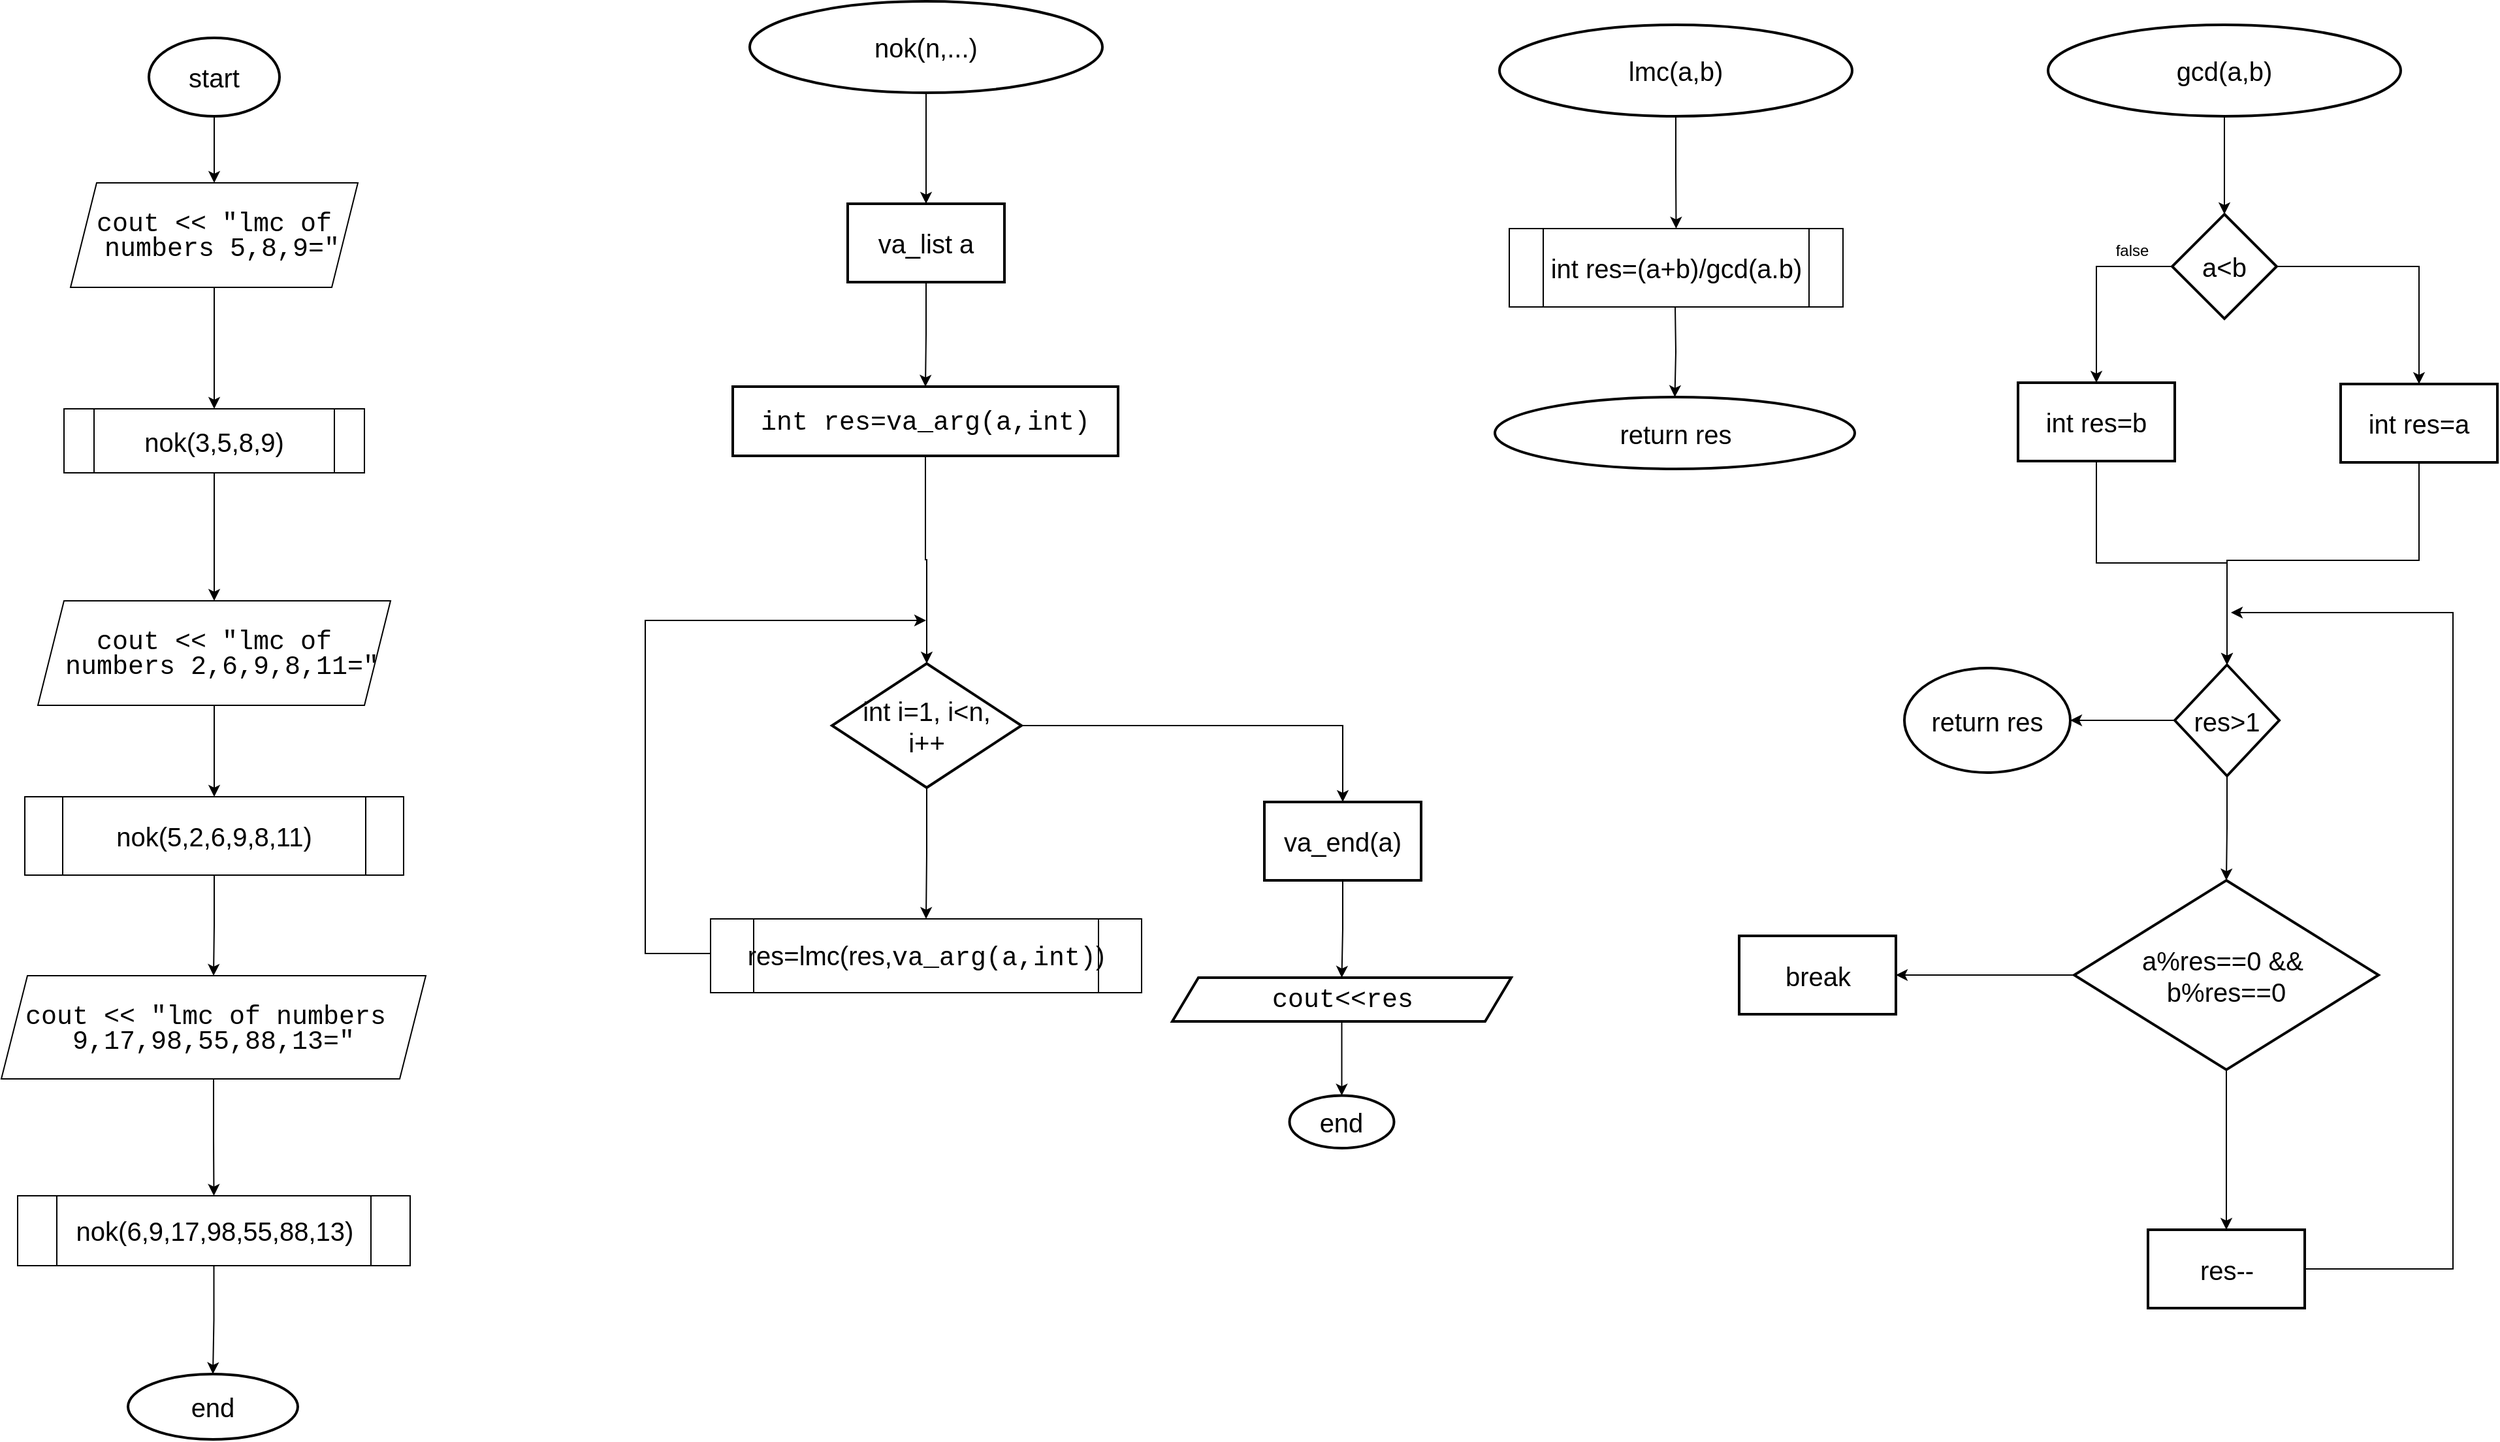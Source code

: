 <mxfile version="24.7.8">
  <diagram name="Сторінка-1" id="23sVnzF74ArDt5o0_r3l">
    <mxGraphModel dx="954" dy="657" grid="1" gridSize="10" guides="1" tooltips="1" connect="1" arrows="1" fold="1" page="1" pageScale="1" pageWidth="827" pageHeight="1169" math="0" shadow="0">
      <root>
        <mxCell id="0" />
        <mxCell id="1" parent="0" />
        <mxCell id="M7khH7fmdly_0hsA64je-3" value="" style="edgeStyle=orthogonalEdgeStyle;rounded=0;orthogonalLoop=1;jettySize=auto;html=1;" parent="1" source="M7khH7fmdly_0hsA64je-1" target="yrlbMn-4FO2yOM1mMy7V-6" edge="1">
          <mxGeometry relative="1" as="geometry">
            <mxPoint x="310" y="190" as="targetPoint" />
          </mxGeometry>
        </mxCell>
        <mxCell id="M7khH7fmdly_0hsA64je-1" value="&lt;font style=&quot;font-size: 20px;&quot;&gt;start&lt;/font&gt;" style="strokeWidth=2;html=1;shape=mxgraph.flowchart.start_1;whiteSpace=wrap;" parent="1" vertex="1">
          <mxGeometry x="260" y="50" width="100" height="60" as="geometry" />
        </mxCell>
        <mxCell id="M7khH7fmdly_0hsA64je-4" value="&lt;font style=&quot;font-size: 20px;&quot;&gt;end&lt;/font&gt;" style="ellipse;whiteSpace=wrap;html=1;strokeWidth=2;" parent="1" vertex="1">
          <mxGeometry x="244" y="1073" width="130" height="50" as="geometry" />
        </mxCell>
        <mxCell id="yrlbMn-4FO2yOM1mMy7V-2" value="" style="edgeStyle=orthogonalEdgeStyle;rounded=0;orthogonalLoop=1;jettySize=auto;html=1;" parent="1" source="JfhufeuFtVjIh5SJSPbX-28" target="yrlbMn-4FO2yOM1mMy7V-1" edge="1">
          <mxGeometry relative="1" as="geometry" />
        </mxCell>
        <mxCell id="JfhufeuFtVjIh5SJSPbX-28" value="&lt;font style=&quot;font-size: 20px;&quot;&gt;nok(n,...)&lt;/font&gt;" style="strokeWidth=2;html=1;shape=mxgraph.flowchart.start_1;whiteSpace=wrap;" parent="1" vertex="1">
          <mxGeometry x="720" y="22" width="270" height="70" as="geometry" />
        </mxCell>
        <mxCell id="JfhufeuFtVjIh5SJSPbX-34" value="" style="edgeStyle=orthogonalEdgeStyle;rounded=0;orthogonalLoop=1;jettySize=auto;html=1;" parent="1" source="JfhufeuFtVjIh5SJSPbX-31" target="8npAWMGCsu7AMBp3YG-A-3" edge="1">
          <mxGeometry relative="1" as="geometry">
            <mxPoint x="854.8" y="721.5" as="targetPoint" />
          </mxGeometry>
        </mxCell>
        <mxCell id="yrlbMn-4FO2yOM1mMy7V-24" value="" style="edgeStyle=orthogonalEdgeStyle;rounded=0;orthogonalLoop=1;jettySize=auto;html=1;" parent="1" source="JfhufeuFtVjIh5SJSPbX-31" target="yrlbMn-4FO2yOM1mMy7V-23" edge="1">
          <mxGeometry relative="1" as="geometry" />
        </mxCell>
        <mxCell id="JfhufeuFtVjIh5SJSPbX-31" value="&lt;font style=&quot;font-size: 20px;&quot;&gt;int i=1, i&amp;lt;n,&lt;/font&gt;&lt;div&gt;&lt;font style=&quot;font-size: 20px;&quot;&gt;i++&lt;/font&gt;&lt;/div&gt;" style="rhombus;whiteSpace=wrap;html=1;strokeWidth=2;" parent="1" vertex="1">
          <mxGeometry x="783" y="529" width="145" height="95" as="geometry" />
        </mxCell>
        <mxCell id="JfhufeuFtVjIh5SJSPbX-35" style="edgeStyle=orthogonalEdgeStyle;rounded=0;orthogonalLoop=1;jettySize=auto;html=1;exitX=0;exitY=0.5;exitDx=0;exitDy=0;" parent="1" source="8npAWMGCsu7AMBp3YG-A-3" edge="1">
          <mxGeometry relative="1" as="geometry">
            <mxPoint x="855" y="496" as="targetPoint" />
            <Array as="points">
              <mxPoint x="690" y="751" />
              <mxPoint x="640" y="751" />
              <mxPoint x="640" y="496" />
            </Array>
            <mxPoint x="757.5" y="751.5" as="sourcePoint" />
          </mxGeometry>
        </mxCell>
        <mxCell id="JfhufeuFtVjIh5SJSPbX-42" value="" style="edgeStyle=orthogonalEdgeStyle;rounded=0;orthogonalLoop=1;jettySize=auto;html=1;" parent="1" source="JfhufeuFtVjIh5SJSPbX-40" target="8npAWMGCsu7AMBp3YG-A-4" edge="1">
          <mxGeometry relative="1" as="geometry">
            <mxPoint x="1428.5" y="195" as="targetPoint" />
          </mxGeometry>
        </mxCell>
        <mxCell id="JfhufeuFtVjIh5SJSPbX-40" value="&lt;font style=&quot;font-size: 20px;&quot;&gt;lmc(a,b)&lt;/font&gt;" style="strokeWidth=2;html=1;shape=mxgraph.flowchart.start_1;whiteSpace=wrap;" parent="1" vertex="1">
          <mxGeometry x="1294" y="40" width="270" height="70" as="geometry" />
        </mxCell>
        <mxCell id="JfhufeuFtVjIh5SJSPbX-44" value="" style="edgeStyle=orthogonalEdgeStyle;rounded=0;orthogonalLoop=1;jettySize=auto;html=1;" parent="1" target="JfhufeuFtVjIh5SJSPbX-43" edge="1">
          <mxGeometry relative="1" as="geometry">
            <mxPoint x="1428.5" y="255" as="sourcePoint" />
          </mxGeometry>
        </mxCell>
        <mxCell id="JfhufeuFtVjIh5SJSPbX-43" value="&lt;font style=&quot;font-size: 20px;&quot;&gt;return res&lt;/font&gt;" style="ellipse;whiteSpace=wrap;html=1;strokeWidth=2;" parent="1" vertex="1">
          <mxGeometry x="1290.5" y="325" width="275.5" height="55" as="geometry" />
        </mxCell>
        <mxCell id="JfhufeuFtVjIh5SJSPbX-48" value="" style="edgeStyle=orthogonalEdgeStyle;rounded=0;orthogonalLoop=1;jettySize=auto;html=1;" parent="1" source="JfhufeuFtVjIh5SJSPbX-46" target="JfhufeuFtVjIh5SJSPbX-47" edge="1">
          <mxGeometry relative="1" as="geometry" />
        </mxCell>
        <mxCell id="JfhufeuFtVjIh5SJSPbX-46" value="&lt;font style=&quot;font-size: 20px;&quot;&gt;gcd(a,b)&lt;/font&gt;" style="strokeWidth=2;html=1;shape=mxgraph.flowchart.start_1;whiteSpace=wrap;" parent="1" vertex="1">
          <mxGeometry x="1714" y="40" width="270" height="70" as="geometry" />
        </mxCell>
        <mxCell id="JfhufeuFtVjIh5SJSPbX-51" value="" style="edgeStyle=orthogonalEdgeStyle;rounded=0;orthogonalLoop=1;jettySize=auto;html=1;" parent="1" source="JfhufeuFtVjIh5SJSPbX-47" target="JfhufeuFtVjIh5SJSPbX-50" edge="1">
          <mxGeometry relative="1" as="geometry" />
        </mxCell>
        <mxCell id="JfhufeuFtVjIh5SJSPbX-53" style="edgeStyle=orthogonalEdgeStyle;rounded=0;orthogonalLoop=1;jettySize=auto;html=1;exitX=0;exitY=0.5;exitDx=0;exitDy=0;" parent="1" source="JfhufeuFtVjIh5SJSPbX-47" target="JfhufeuFtVjIh5SJSPbX-52" edge="1">
          <mxGeometry relative="1" as="geometry" />
        </mxCell>
        <mxCell id="JfhufeuFtVjIh5SJSPbX-47" value="&lt;font style=&quot;font-size: 20px;&quot;&gt;a&amp;lt;b&lt;/font&gt;" style="rhombus;whiteSpace=wrap;html=1;strokeWidth=2;" parent="1" vertex="1">
          <mxGeometry x="1809" y="185" width="80" height="80" as="geometry" />
        </mxCell>
        <mxCell id="JfhufeuFtVjIh5SJSPbX-57" value="" style="edgeStyle=orthogonalEdgeStyle;rounded=0;orthogonalLoop=1;jettySize=auto;html=1;entryX=0.5;entryY=0;entryDx=0;entryDy=0;" parent="1" source="JfhufeuFtVjIh5SJSPbX-50" target="JfhufeuFtVjIh5SJSPbX-56" edge="1">
          <mxGeometry relative="1" as="geometry">
            <Array as="points">
              <mxPoint x="1998" y="450" />
              <mxPoint x="1851" y="450" />
            </Array>
          </mxGeometry>
        </mxCell>
        <mxCell id="JfhufeuFtVjIh5SJSPbX-50" value="&lt;font style=&quot;font-size: 20px;&quot;&gt;int res=a&lt;/font&gt;" style="whiteSpace=wrap;html=1;strokeWidth=2;" parent="1" vertex="1">
          <mxGeometry x="1938" y="315" width="120" height="60" as="geometry" />
        </mxCell>
        <mxCell id="JfhufeuFtVjIh5SJSPbX-58" style="edgeStyle=orthogonalEdgeStyle;rounded=0;orthogonalLoop=1;jettySize=auto;html=1;exitX=0.5;exitY=1;exitDx=0;exitDy=0;entryX=0.5;entryY=0;entryDx=0;entryDy=0;" parent="1" source="JfhufeuFtVjIh5SJSPbX-52" target="JfhufeuFtVjIh5SJSPbX-56" edge="1">
          <mxGeometry relative="1" as="geometry" />
        </mxCell>
        <mxCell id="JfhufeuFtVjIh5SJSPbX-52" value="&lt;font style=&quot;font-size: 20px;&quot;&gt;int res=b&lt;/font&gt;" style="whiteSpace=wrap;html=1;strokeWidth=2;" parent="1" vertex="1">
          <mxGeometry x="1691" y="314" width="120" height="60" as="geometry" />
        </mxCell>
        <mxCell id="JfhufeuFtVjIh5SJSPbX-54" value="false" style="text;html=1;align=center;verticalAlign=middle;resizable=0;points=[];autosize=1;strokeColor=none;fillColor=none;" parent="1" vertex="1">
          <mxGeometry x="1753" y="198" width="50" height="30" as="geometry" />
        </mxCell>
        <mxCell id="JfhufeuFtVjIh5SJSPbX-65" value="" style="edgeStyle=orthogonalEdgeStyle;rounded=0;orthogonalLoop=1;jettySize=auto;html=1;" parent="1" source="JfhufeuFtVjIh5SJSPbX-56" target="JfhufeuFtVjIh5SJSPbX-64" edge="1">
          <mxGeometry relative="1" as="geometry" />
        </mxCell>
        <mxCell id="JfhufeuFtVjIh5SJSPbX-73" value="" style="edgeStyle=orthogonalEdgeStyle;rounded=0;orthogonalLoop=1;jettySize=auto;html=1;" parent="1" source="JfhufeuFtVjIh5SJSPbX-56" target="JfhufeuFtVjIh5SJSPbX-72" edge="1">
          <mxGeometry relative="1" as="geometry" />
        </mxCell>
        <mxCell id="JfhufeuFtVjIh5SJSPbX-56" value="&lt;font style=&quot;font-size: 20px;&quot;&gt;res&amp;gt;1&lt;/font&gt;" style="rhombus;whiteSpace=wrap;html=1;strokeWidth=2;" parent="1" vertex="1">
          <mxGeometry x="1811" y="530" width="80" height="85" as="geometry" />
        </mxCell>
        <mxCell id="JfhufeuFtVjIh5SJSPbX-67" value="" style="edgeStyle=orthogonalEdgeStyle;rounded=0;orthogonalLoop=1;jettySize=auto;html=1;" parent="1" source="JfhufeuFtVjIh5SJSPbX-64" target="JfhufeuFtVjIh5SJSPbX-66" edge="1">
          <mxGeometry relative="1" as="geometry" />
        </mxCell>
        <mxCell id="JfhufeuFtVjIh5SJSPbX-69" value="" style="edgeStyle=orthogonalEdgeStyle;rounded=0;orthogonalLoop=1;jettySize=auto;html=1;" parent="1" source="JfhufeuFtVjIh5SJSPbX-64" target="JfhufeuFtVjIh5SJSPbX-68" edge="1">
          <mxGeometry relative="1" as="geometry" />
        </mxCell>
        <mxCell id="JfhufeuFtVjIh5SJSPbX-64" value="&lt;span style=&quot;font-size: 20px;&quot;&gt;a%res==0 &amp;amp;&amp;amp;&amp;nbsp;&lt;/span&gt;&lt;div&gt;&lt;span style=&quot;font-size: 20px;&quot;&gt;b%res==0&lt;/span&gt;&lt;/div&gt;" style="rhombus;whiteSpace=wrap;html=1;strokeWidth=2;" parent="1" vertex="1">
          <mxGeometry x="1734" y="695" width="233" height="145" as="geometry" />
        </mxCell>
        <mxCell id="JfhufeuFtVjIh5SJSPbX-66" value="&lt;div style=&quot;font-size: 20px;&quot;&gt;&lt;font style=&quot;font-size: 20px;&quot;&gt;break&lt;/font&gt;&lt;/div&gt;" style="whiteSpace=wrap;html=1;strokeWidth=2;" parent="1" vertex="1">
          <mxGeometry x="1477.5" y="737.5" width="120" height="60" as="geometry" />
        </mxCell>
        <mxCell id="JfhufeuFtVjIh5SJSPbX-71" style="edgeStyle=orthogonalEdgeStyle;rounded=0;orthogonalLoop=1;jettySize=auto;html=1;exitX=1;exitY=0.5;exitDx=0;exitDy=0;" parent="1" source="JfhufeuFtVjIh5SJSPbX-68" edge="1">
          <mxGeometry relative="1" as="geometry">
            <mxPoint x="1854" y="490" as="targetPoint" />
            <Array as="points">
              <mxPoint x="2024" y="992" />
              <mxPoint x="2024" y="490" />
            </Array>
          </mxGeometry>
        </mxCell>
        <mxCell id="JfhufeuFtVjIh5SJSPbX-68" value="&lt;font style=&quot;font-size: 20px;&quot;&gt;res--&lt;/font&gt;" style="whiteSpace=wrap;html=1;strokeWidth=2;" parent="1" vertex="1">
          <mxGeometry x="1790.5" y="962.5" width="120" height="60" as="geometry" />
        </mxCell>
        <mxCell id="JfhufeuFtVjIh5SJSPbX-72" value="&lt;font style=&quot;font-size: 20px;&quot;&gt;return res&lt;/font&gt;" style="ellipse;whiteSpace=wrap;html=1;strokeWidth=2;" parent="1" vertex="1">
          <mxGeometry x="1604" y="532.5" width="127" height="80" as="geometry" />
        </mxCell>
        <mxCell id="8npAWMGCsu7AMBp3YG-A-3" value="&lt;span style=&quot;font-size: 20px;&quot;&gt;res=lmc(res,&lt;/span&gt;&lt;span style=&quot;font-family: Consolas, &amp;quot;Courier New&amp;quot;, monospace; font-size: 20px; white-space: pre;&quot;&gt;va_arg(a,int)&lt;/span&gt;&lt;span style=&quot;font-size: 20px;&quot;&gt;)&lt;/span&gt;" style="shape=process;whiteSpace=wrap;html=1;backgroundOutline=1;" parent="1" vertex="1">
          <mxGeometry x="690" y="724.5" width="330" height="56.5" as="geometry" />
        </mxCell>
        <mxCell id="8npAWMGCsu7AMBp3YG-A-4" value="&lt;span style=&quot;font-size: 20px;&quot;&gt;int res=(a+b)/gcd(a.b)&lt;/span&gt;" style="shape=process;whiteSpace=wrap;html=1;backgroundOutline=1;" parent="1" vertex="1">
          <mxGeometry x="1301.5" y="196" width="255.5" height="60" as="geometry" />
        </mxCell>
        <mxCell id="yrlbMn-4FO2yOM1mMy7V-4" value="" style="edgeStyle=orthogonalEdgeStyle;rounded=0;orthogonalLoop=1;jettySize=auto;html=1;" parent="1" source="yrlbMn-4FO2yOM1mMy7V-1" target="yrlbMn-4FO2yOM1mMy7V-3" edge="1">
          <mxGeometry relative="1" as="geometry" />
        </mxCell>
        <mxCell id="yrlbMn-4FO2yOM1mMy7V-1" value="&lt;font style=&quot;font-size: 20px;&quot;&gt;va_list a&lt;/font&gt;" style="whiteSpace=wrap;html=1;strokeWidth=2;" parent="1" vertex="1">
          <mxGeometry x="795" y="177" width="120" height="60" as="geometry" />
        </mxCell>
        <mxCell id="yrlbMn-4FO2yOM1mMy7V-5" style="edgeStyle=orthogonalEdgeStyle;rounded=0;orthogonalLoop=1;jettySize=auto;html=1;entryX=0.5;entryY=0;entryDx=0;entryDy=0;" parent="1" source="yrlbMn-4FO2yOM1mMy7V-3" target="JfhufeuFtVjIh5SJSPbX-31" edge="1">
          <mxGeometry relative="1" as="geometry" />
        </mxCell>
        <mxCell id="yrlbMn-4FO2yOM1mMy7V-3" value="&lt;div style=&quot;font-family: Consolas, &amp;quot;Courier New&amp;quot;, monospace; font-size: 20px; line-height: 19px; white-space: pre;&quot;&gt;int res=va_arg(a,int)&lt;/div&gt;" style="whiteSpace=wrap;html=1;strokeWidth=2;" parent="1" vertex="1">
          <mxGeometry x="707" y="317" width="295" height="53" as="geometry" />
        </mxCell>
        <mxCell id="yrlbMn-4FO2yOM1mMy7V-8" value="" style="edgeStyle=orthogonalEdgeStyle;rounded=0;orthogonalLoop=1;jettySize=auto;html=1;" parent="1" source="yrlbMn-4FO2yOM1mMy7V-6" target="yrlbMn-4FO2yOM1mMy7V-17" edge="1">
          <mxGeometry relative="1" as="geometry">
            <mxPoint x="310" y="321" as="targetPoint" />
          </mxGeometry>
        </mxCell>
        <mxCell id="yrlbMn-4FO2yOM1mMy7V-6" value="&lt;div style=&quot;font-family: Consolas, &amp;quot;Courier New&amp;quot;, monospace; font-size: 20px; line-height: 19px; white-space: pre;&quot;&gt;cout &amp;lt;&amp;lt; &quot;lmc of&lt;/div&gt;&lt;div style=&quot;font-family: Consolas, &amp;quot;Courier New&amp;quot;, monospace; font-size: 20px; line-height: 19px; white-space: pre;&quot;&gt; numbers 5,8,9=&quot;&lt;/div&gt;" style="shape=parallelogram;perimeter=parallelogramPerimeter;whiteSpace=wrap;html=1;fixedSize=1;" parent="1" vertex="1">
          <mxGeometry x="200" y="161" width="220" height="80" as="geometry" />
        </mxCell>
        <mxCell id="yrlbMn-4FO2yOM1mMy7V-10" value="" style="edgeStyle=orthogonalEdgeStyle;rounded=0;orthogonalLoop=1;jettySize=auto;html=1;exitX=0.5;exitY=1;exitDx=0;exitDy=0;" parent="1" source="yrlbMn-4FO2yOM1mMy7V-17" target="yrlbMn-4FO2yOM1mMy7V-9" edge="1">
          <mxGeometry relative="1" as="geometry">
            <mxPoint x="310" y="401" as="sourcePoint" />
          </mxGeometry>
        </mxCell>
        <mxCell id="yrlbMn-4FO2yOM1mMy7V-12" value="" style="edgeStyle=orthogonalEdgeStyle;rounded=0;orthogonalLoop=1;jettySize=auto;html=1;" parent="1" source="yrlbMn-4FO2yOM1mMy7V-9" target="yrlbMn-4FO2yOM1mMy7V-18" edge="1">
          <mxGeometry relative="1" as="geometry">
            <mxPoint x="310" y="641.0" as="targetPoint" />
          </mxGeometry>
        </mxCell>
        <mxCell id="yrlbMn-4FO2yOM1mMy7V-9" value="&lt;div style=&quot;font-family: Consolas, &amp;quot;Courier New&amp;quot;, monospace; font-size: 20px; line-height: 19px; white-space: pre;&quot;&gt;&lt;div style=&quot;line-height: 19px;&quot;&gt;cout &amp;lt;&amp;lt; &quot;lmc of&lt;/div&gt;&lt;div style=&quot;line-height: 19px;&quot;&gt; numbers 2,6,9,8,11=&quot;&lt;/div&gt;&lt;/div&gt;" style="shape=parallelogram;perimeter=parallelogramPerimeter;whiteSpace=wrap;html=1;fixedSize=1;" parent="1" vertex="1">
          <mxGeometry x="175" y="481" width="270" height="80" as="geometry" />
        </mxCell>
        <mxCell id="yrlbMn-4FO2yOM1mMy7V-21" value="" style="edgeStyle=orthogonalEdgeStyle;rounded=0;orthogonalLoop=1;jettySize=auto;html=1;" parent="1" source="yrlbMn-4FO2yOM1mMy7V-13" target="yrlbMn-4FO2yOM1mMy7V-20" edge="1">
          <mxGeometry relative="1" as="geometry" />
        </mxCell>
        <mxCell id="yrlbMn-4FO2yOM1mMy7V-13" value="&lt;div style=&quot;font-family: Consolas, &amp;quot;Courier New&amp;quot;, monospace; font-size: 20px; line-height: 19px; white-space: pre;&quot;&gt;&lt;div style=&quot;line-height: 19px;&quot;&gt;&lt;div style=&quot;line-height: 19px;&quot;&gt;cout &amp;lt;&amp;lt; &quot;lmc of&lt;span style=&quot;background-color: initial;&quot;&gt; numbers &lt;/span&gt;&lt;/div&gt;&lt;div style=&quot;line-height: 19px;&quot;&gt;&lt;span style=&quot;background-color: initial;&quot;&gt;9,17,98,55,88,13=&quot;&lt;/span&gt;&lt;/div&gt;&lt;/div&gt;&lt;/div&gt;" style="shape=parallelogram;perimeter=parallelogramPerimeter;whiteSpace=wrap;html=1;fixedSize=1;" parent="1" vertex="1">
          <mxGeometry x="147" y="768" width="325" height="79" as="geometry" />
        </mxCell>
        <mxCell id="yrlbMn-4FO2yOM1mMy7V-17" value="&lt;font style=&quot;font-size: 20px;&quot;&gt;nok(3,5,8,9)&lt;/font&gt;" style="shape=process;whiteSpace=wrap;html=1;backgroundOutline=1;" parent="1" vertex="1">
          <mxGeometry x="195" y="334" width="230" height="49" as="geometry" />
        </mxCell>
        <mxCell id="yrlbMn-4FO2yOM1mMy7V-19" style="edgeStyle=orthogonalEdgeStyle;rounded=0;orthogonalLoop=1;jettySize=auto;html=1;" parent="1" source="yrlbMn-4FO2yOM1mMy7V-18" target="yrlbMn-4FO2yOM1mMy7V-13" edge="1">
          <mxGeometry relative="1" as="geometry" />
        </mxCell>
        <mxCell id="yrlbMn-4FO2yOM1mMy7V-18" value="&lt;span style=&quot;font-size: 20px;&quot;&gt;nok(5,2,6,9,8,11)&lt;/span&gt;" style="shape=process;whiteSpace=wrap;html=1;backgroundOutline=1;" parent="1" vertex="1">
          <mxGeometry x="165" y="631" width="290" height="60" as="geometry" />
        </mxCell>
        <mxCell id="yrlbMn-4FO2yOM1mMy7V-22" style="edgeStyle=orthogonalEdgeStyle;rounded=0;orthogonalLoop=1;jettySize=auto;html=1;" parent="1" source="yrlbMn-4FO2yOM1mMy7V-20" target="M7khH7fmdly_0hsA64je-4" edge="1">
          <mxGeometry relative="1" as="geometry" />
        </mxCell>
        <mxCell id="yrlbMn-4FO2yOM1mMy7V-20" value="&lt;span style=&quot;font-size: 20px;&quot;&gt;nok(6,9,17,98,55,88,13)&lt;/span&gt;" style="shape=process;whiteSpace=wrap;html=1;backgroundOutline=1;" parent="1" vertex="1">
          <mxGeometry x="159.5" y="936.5" width="300.5" height="53.5" as="geometry" />
        </mxCell>
        <mxCell id="yrlbMn-4FO2yOM1mMy7V-27" style="edgeStyle=orthogonalEdgeStyle;rounded=0;orthogonalLoop=1;jettySize=auto;html=1;exitX=0.5;exitY=1;exitDx=0;exitDy=0;entryX=0.5;entryY=0;entryDx=0;entryDy=0;" parent="1" source="yrlbMn-4FO2yOM1mMy7V-23" target="yrlbMn-4FO2yOM1mMy7V-25" edge="1">
          <mxGeometry relative="1" as="geometry" />
        </mxCell>
        <mxCell id="yrlbMn-4FO2yOM1mMy7V-23" value="&lt;font style=&quot;font-size: 20px;&quot;&gt;va_end(a)&lt;/font&gt;" style="whiteSpace=wrap;html=1;strokeWidth=2;" parent="1" vertex="1">
          <mxGeometry x="1114" y="635" width="120" height="60" as="geometry" />
        </mxCell>
        <mxCell id="BxGh5teaKIzsznZZ2MG2-2" value="" style="edgeStyle=orthogonalEdgeStyle;rounded=0;orthogonalLoop=1;jettySize=auto;html=1;" edge="1" parent="1" source="yrlbMn-4FO2yOM1mMy7V-25" target="BxGh5teaKIzsznZZ2MG2-1">
          <mxGeometry relative="1" as="geometry" />
        </mxCell>
        <mxCell id="yrlbMn-4FO2yOM1mMy7V-25" value="&lt;span style=&quot;font-family: Consolas, &amp;quot;Courier New&amp;quot;, monospace; font-size: 20px; white-space: pre;&quot;&gt;cout&amp;lt;&amp;lt;res&lt;/span&gt;" style="shape=parallelogram;perimeter=parallelogramPerimeter;whiteSpace=wrap;html=1;fixedSize=1;strokeWidth=2;" parent="1" vertex="1">
          <mxGeometry x="1043.5" y="769.5" width="259.5" height="33.5" as="geometry" />
        </mxCell>
        <mxCell id="BxGh5teaKIzsznZZ2MG2-1" value="&lt;font style=&quot;font-size: 20px;&quot;&gt;end&lt;/font&gt;" style="ellipse;whiteSpace=wrap;html=1;strokeWidth=2;" vertex="1" parent="1">
          <mxGeometry x="1133.25" y="859.75" width="80" height="40.25" as="geometry" />
        </mxCell>
      </root>
    </mxGraphModel>
  </diagram>
</mxfile>

